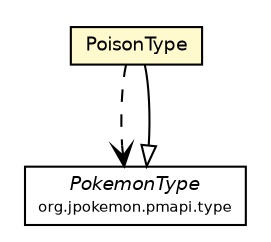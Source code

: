 #!/usr/local/bin/dot
#
# Class diagram 
# Generated by UMLGraph version 5.2 (http://www.umlgraph.org/)
#

digraph G {
	edge [fontname="Helvetica",fontsize=10,labelfontname="Helvetica",labelfontsize=10];
	node [fontname="Helvetica",fontsize=10,shape=plaintext];
	nodesep=0.25;
	ranksep=0.5;
	// org.jpokemon.pmapi.type.classic.PoisonType
	c1457 [label=<<table title="org.jpokemon.pmapi.type.classic.PoisonType" border="0" cellborder="1" cellspacing="0" cellpadding="2" port="p" bgcolor="lemonChiffon" href="./PoisonType.html">
		<tr><td><table border="0" cellspacing="0" cellpadding="1">
<tr><td align="center" balign="center"> PoisonType </td></tr>
		</table></td></tr>
		</table>>, fontname="Helvetica", fontcolor="black", fontsize=9.0];
	// org.jpokemon.pmapi.type.PokemonType
	c1470 [label=<<table title="org.jpokemon.pmapi.type.PokemonType" border="0" cellborder="1" cellspacing="0" cellpadding="2" port="p" href="../PokemonType.html">
		<tr><td><table border="0" cellspacing="0" cellpadding="1">
<tr><td align="center" balign="center"><font face="Helvetica-Oblique"> PokemonType </font></td></tr>
<tr><td align="center" balign="center"><font point-size="7.0"> org.jpokemon.pmapi.type </font></td></tr>
		</table></td></tr>
		</table>>, fontname="Helvetica", fontcolor="black", fontsize=9.0];
	//org.jpokemon.pmapi.type.classic.PoisonType extends org.jpokemon.pmapi.type.PokemonType
	c1470:p -> c1457:p [dir=back,arrowtail=empty];
	// org.jpokemon.pmapi.type.classic.PoisonType DEPEND org.jpokemon.pmapi.type.PokemonType
	c1457:p -> c1470:p [taillabel="", label="", headlabel="", fontname="Helvetica", fontcolor="black", fontsize=10.0, color="black", arrowhead=open, style=dashed];
}

